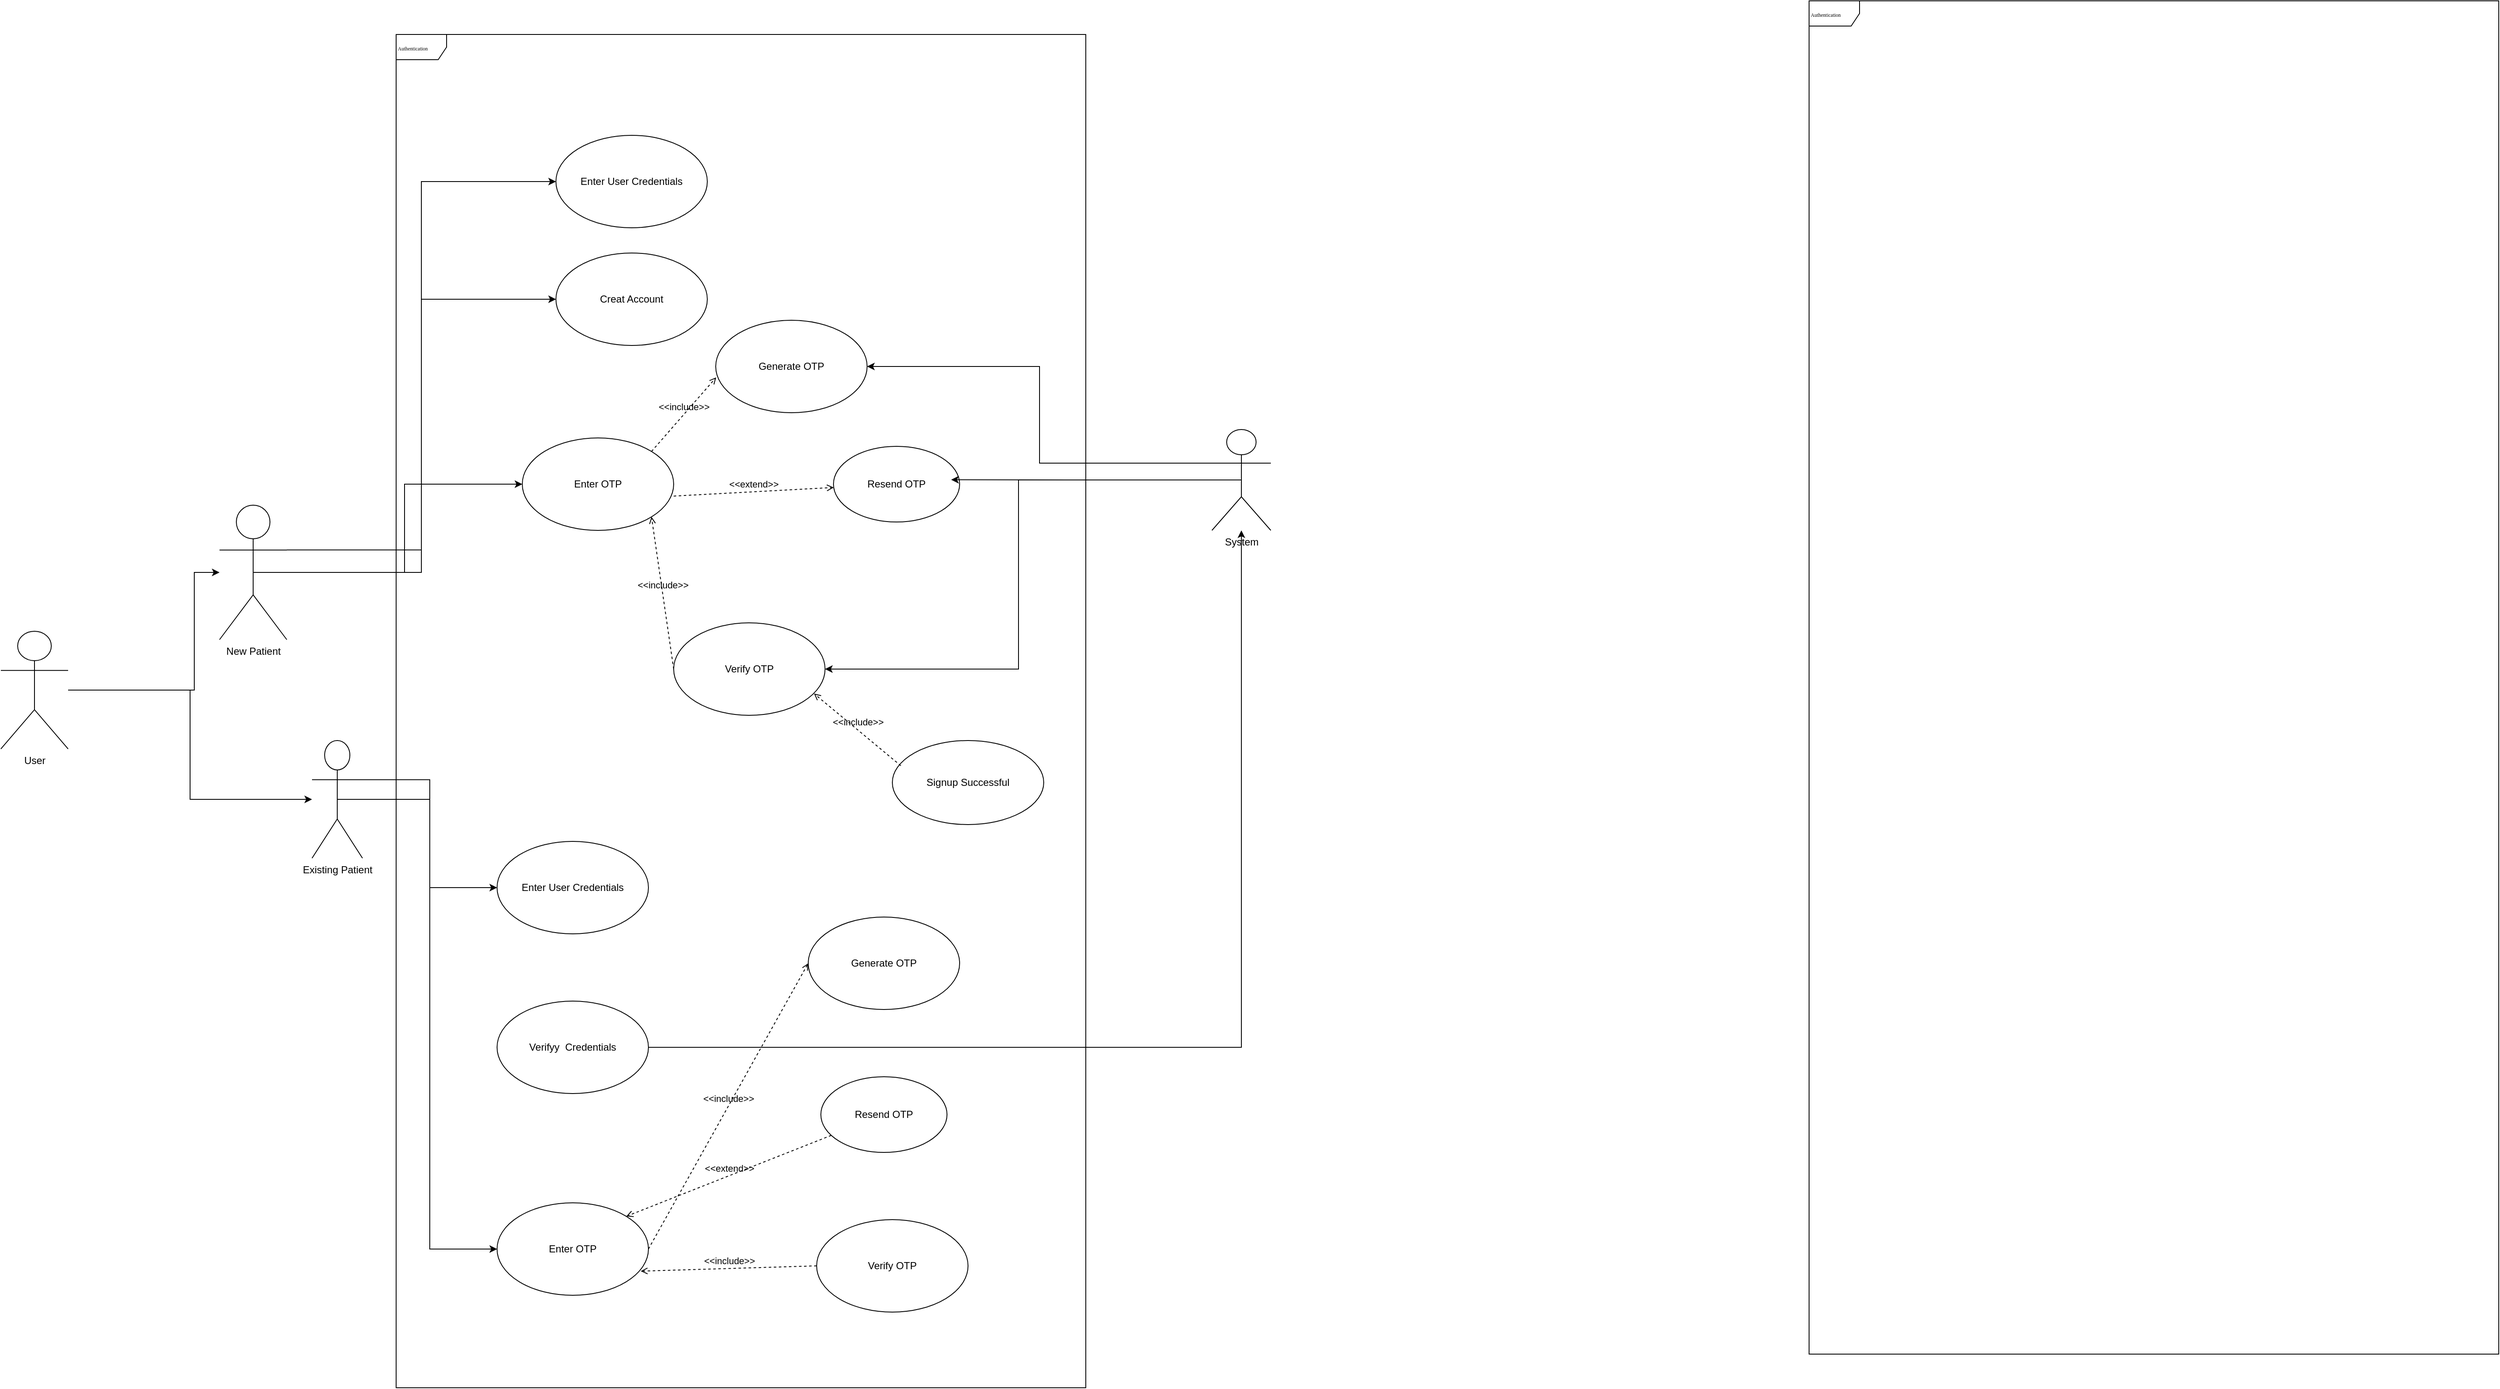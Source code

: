 <mxfile version="24.0.5" type="github">
  <diagram name="Page-1" id="c4acf3e9-155e-7222-9cf6-157b1a14988f">
    <mxGraphModel dx="1104" dy="1969" grid="1" gridSize="10" guides="1" tooltips="1" connect="1" arrows="1" fold="1" page="1" pageScale="1" pageWidth="850" pageHeight="1100" background="none" math="0" shadow="0">
      <root>
        <mxCell id="0" />
        <mxCell id="1" parent="0" />
        <mxCell id="17acba5748e5396b-1" value="&lt;font style=&quot;font-size: 6px;&quot;&gt;Authentication&lt;/font&gt;" style="shape=umlFrame;whiteSpace=wrap;html=1;rounded=0;shadow=0;comic=0;labelBackgroundColor=none;strokeWidth=1;fontFamily=Verdana;fontSize=10;align=left;" parent="1" vertex="1">
          <mxGeometry x="1320" y="150" width="820" height="1610" as="geometry" />
        </mxCell>
        <mxCell id="EnCKKxPeQJcOOB2GuZfE-8" value="" style="edgeStyle=orthogonalEdgeStyle;rounded=0;orthogonalLoop=1;jettySize=auto;html=1;" edge="1" parent="1" source="EnCKKxPeQJcOOB2GuZfE-1" target="EnCKKxPeQJcOOB2GuZfE-7">
          <mxGeometry relative="1" as="geometry">
            <Array as="points">
              <mxPoint x="1080" y="930" />
              <mxPoint x="1080" y="790" />
            </Array>
          </mxGeometry>
        </mxCell>
        <mxCell id="EnCKKxPeQJcOOB2GuZfE-11" value="" style="edgeStyle=orthogonalEdgeStyle;rounded=0;orthogonalLoop=1;jettySize=auto;html=1;" edge="1" parent="1" source="EnCKKxPeQJcOOB2GuZfE-1" target="EnCKKxPeQJcOOB2GuZfE-10">
          <mxGeometry relative="1" as="geometry" />
        </mxCell>
        <mxCell id="EnCKKxPeQJcOOB2GuZfE-1" value="User" style="shape=umlActor;verticalLabelPosition=bottom;verticalAlign=top;html=1;outlineConnect=0;" vertex="1" parent="1">
          <mxGeometry x="850" y="860" width="80" height="140" as="geometry" />
        </mxCell>
        <mxCell id="EnCKKxPeQJcOOB2GuZfE-32" style="edgeStyle=orthogonalEdgeStyle;rounded=0;orthogonalLoop=1;jettySize=auto;html=1;exitX=0;exitY=0.333;exitDx=0;exitDy=0;exitPerimeter=0;entryX=1;entryY=0.5;entryDx=0;entryDy=0;" edge="1" parent="1" source="EnCKKxPeQJcOOB2GuZfE-2" target="EnCKKxPeQJcOOB2GuZfE-20">
          <mxGeometry relative="1" as="geometry" />
        </mxCell>
        <mxCell id="EnCKKxPeQJcOOB2GuZfE-34" style="edgeStyle=orthogonalEdgeStyle;rounded=0;orthogonalLoop=1;jettySize=auto;html=1;entryX=1;entryY=0.5;entryDx=0;entryDy=0;" edge="1" parent="1" source="EnCKKxPeQJcOOB2GuZfE-2" target="EnCKKxPeQJcOOB2GuZfE-22">
          <mxGeometry relative="1" as="geometry" />
        </mxCell>
        <mxCell id="EnCKKxPeQJcOOB2GuZfE-2" value="System" style="shape=umlActor;verticalLabelPosition=bottom;verticalAlign=top;html=1;outlineConnect=0;" vertex="1" parent="1">
          <mxGeometry x="2290" y="620" width="70" height="120" as="geometry" />
        </mxCell>
        <mxCell id="EnCKKxPeQJcOOB2GuZfE-27" style="edgeStyle=orthogonalEdgeStyle;rounded=0;orthogonalLoop=1;jettySize=auto;html=1;exitX=1;exitY=0.333;exitDx=0;exitDy=0;exitPerimeter=0;entryX=0;entryY=0.5;entryDx=0;entryDy=0;" edge="1" parent="1" source="EnCKKxPeQJcOOB2GuZfE-7" target="EnCKKxPeQJcOOB2GuZfE-14">
          <mxGeometry relative="1" as="geometry" />
        </mxCell>
        <mxCell id="EnCKKxPeQJcOOB2GuZfE-28" style="edgeStyle=orthogonalEdgeStyle;rounded=0;orthogonalLoop=1;jettySize=auto;html=1;exitX=0.5;exitY=0.5;exitDx=0;exitDy=0;exitPerimeter=0;entryX=0;entryY=0.5;entryDx=0;entryDy=0;" edge="1" parent="1" source="EnCKKxPeQJcOOB2GuZfE-7" target="EnCKKxPeQJcOOB2GuZfE-19">
          <mxGeometry relative="1" as="geometry" />
        </mxCell>
        <mxCell id="EnCKKxPeQJcOOB2GuZfE-31" style="edgeStyle=orthogonalEdgeStyle;rounded=0;orthogonalLoop=1;jettySize=auto;html=1;exitX=0.5;exitY=0.5;exitDx=0;exitDy=0;exitPerimeter=0;" edge="1" parent="1" source="EnCKKxPeQJcOOB2GuZfE-7" target="EnCKKxPeQJcOOB2GuZfE-21">
          <mxGeometry relative="1" as="geometry" />
        </mxCell>
        <mxCell id="EnCKKxPeQJcOOB2GuZfE-7" value="New Patient" style="shape=umlActor;verticalLabelPosition=bottom;verticalAlign=top;html=1;outlineConnect=0;" vertex="1" parent="1">
          <mxGeometry x="1110" y="710" width="80" height="160" as="geometry" />
        </mxCell>
        <mxCell id="EnCKKxPeQJcOOB2GuZfE-50" style="edgeStyle=orthogonalEdgeStyle;rounded=0;orthogonalLoop=1;jettySize=auto;html=1;exitX=1;exitY=0.333;exitDx=0;exitDy=0;exitPerimeter=0;" edge="1" parent="1" source="EnCKKxPeQJcOOB2GuZfE-10" target="EnCKKxPeQJcOOB2GuZfE-41">
          <mxGeometry relative="1" as="geometry" />
        </mxCell>
        <mxCell id="EnCKKxPeQJcOOB2GuZfE-53" style="edgeStyle=orthogonalEdgeStyle;rounded=0;orthogonalLoop=1;jettySize=auto;html=1;exitX=0.5;exitY=0.5;exitDx=0;exitDy=0;exitPerimeter=0;entryX=0;entryY=0.5;entryDx=0;entryDy=0;" edge="1" parent="1" source="EnCKKxPeQJcOOB2GuZfE-10" target="EnCKKxPeQJcOOB2GuZfE-44">
          <mxGeometry relative="1" as="geometry" />
        </mxCell>
        <mxCell id="EnCKKxPeQJcOOB2GuZfE-10" value="Existing Patient" style="shape=umlActor;verticalLabelPosition=bottom;verticalAlign=top;html=1;outlineConnect=0;" vertex="1" parent="1">
          <mxGeometry x="1220" y="990" width="60" height="140" as="geometry" />
        </mxCell>
        <mxCell id="EnCKKxPeQJcOOB2GuZfE-14" value="Enter User Credentials" style="ellipse;whiteSpace=wrap;html=1;" vertex="1" parent="1">
          <mxGeometry x="1510" y="270" width="180" height="110" as="geometry" />
        </mxCell>
        <mxCell id="EnCKKxPeQJcOOB2GuZfE-19" value="Creat Account" style="ellipse;whiteSpace=wrap;html=1;" vertex="1" parent="1">
          <mxGeometry x="1510" y="410" width="180" height="110" as="geometry" />
        </mxCell>
        <mxCell id="EnCKKxPeQJcOOB2GuZfE-20" value="Generate OTP&lt;span style=&quot;color: rgba(0, 0, 0, 0); font-family: monospace; font-size: 0px; text-align: start; text-wrap: nowrap;&quot;&gt;%3CmxGraphModel%3E%3Croot%3E%3CmxCell%20id%3D%220%22%2F%3E%3CmxCell%20id%3D%221%22%20parent%3D%220%22%2F%3E%3CmxCell%20id%3D%222%22%20value%3D%22Confirm%20Your%20Credentials%22%20style%3D%22ellipse%3BwhiteSpace%3Dwrap%3Bhtml%3D1%3B%22%20vertex%3D%221%22%20parent%3D%221%22%3E%3CmxGeometry%20x%3D%221510%22%20y%3D%22410%22%20width%3D%22180%22%20height%3D%22110%22%20as%3D%22geometry%22%2F%3E%3C%2FmxCell%3E%3C%2Froot%3E%3C%2FmxGraphModel%3E&lt;/span&gt;" style="ellipse;whiteSpace=wrap;html=1;" vertex="1" parent="1">
          <mxGeometry x="1700" y="490" width="180" height="110" as="geometry" />
        </mxCell>
        <mxCell id="EnCKKxPeQJcOOB2GuZfE-21" value="Enter OTP" style="ellipse;whiteSpace=wrap;html=1;" vertex="1" parent="1">
          <mxGeometry x="1470" y="630" width="180" height="110" as="geometry" />
        </mxCell>
        <mxCell id="EnCKKxPeQJcOOB2GuZfE-22" value="Verify OTP" style="ellipse;whiteSpace=wrap;html=1;" vertex="1" parent="1">
          <mxGeometry x="1650" y="850" width="180" height="110" as="geometry" />
        </mxCell>
        <mxCell id="EnCKKxPeQJcOOB2GuZfE-23" value="Resend OTP" style="ellipse;whiteSpace=wrap;html=1;" vertex="1" parent="1">
          <mxGeometry x="1840" y="640" width="150" height="90" as="geometry" />
        </mxCell>
        <mxCell id="EnCKKxPeQJcOOB2GuZfE-24" value="&amp;lt;&amp;lt;include&amp;gt;&amp;gt;" style="html=1;verticalAlign=bottom;labelBackgroundColor=none;endArrow=open;endFill=0;dashed=1;rounded=0;exitX=1;exitY=0;exitDx=0;exitDy=0;entryX=0.003;entryY=0.618;entryDx=0;entryDy=0;entryPerimeter=0;" edge="1" parent="1" source="EnCKKxPeQJcOOB2GuZfE-21" target="EnCKKxPeQJcOOB2GuZfE-20">
          <mxGeometry width="160" relative="1" as="geometry">
            <mxPoint x="1520" y="840" as="sourcePoint" />
            <mxPoint x="1680" y="840" as="targetPoint" />
          </mxGeometry>
        </mxCell>
        <mxCell id="EnCKKxPeQJcOOB2GuZfE-25" value="&amp;lt;&amp;lt;include&amp;gt;&amp;gt;" style="html=1;verticalAlign=bottom;labelBackgroundColor=none;endArrow=open;endFill=0;dashed=1;rounded=0;exitX=0;exitY=0.5;exitDx=0;exitDy=0;entryX=1;entryY=1;entryDx=0;entryDy=0;" edge="1" parent="1" source="EnCKKxPeQJcOOB2GuZfE-22" target="EnCKKxPeQJcOOB2GuZfE-21">
          <mxGeometry width="160" relative="1" as="geometry">
            <mxPoint x="1520" y="840" as="sourcePoint" />
            <mxPoint x="1680" y="840" as="targetPoint" />
          </mxGeometry>
        </mxCell>
        <mxCell id="EnCKKxPeQJcOOB2GuZfE-26" value="&amp;lt;&amp;lt;extend&amp;gt;&amp;gt;" style="html=1;verticalAlign=bottom;labelBackgroundColor=none;endArrow=open;endFill=0;dashed=1;rounded=0;exitX=1;exitY=0.629;exitDx=0;exitDy=0;exitPerimeter=0;" edge="1" parent="1" source="EnCKKxPeQJcOOB2GuZfE-21" target="EnCKKxPeQJcOOB2GuZfE-23">
          <mxGeometry width="160" relative="1" as="geometry">
            <mxPoint x="1520" y="840" as="sourcePoint" />
            <mxPoint x="1680" y="840" as="targetPoint" />
          </mxGeometry>
        </mxCell>
        <mxCell id="EnCKKxPeQJcOOB2GuZfE-33" style="edgeStyle=orthogonalEdgeStyle;rounded=0;orthogonalLoop=1;jettySize=auto;html=1;exitX=0.5;exitY=0.5;exitDx=0;exitDy=0;exitPerimeter=0;entryX=0.933;entryY=0.441;entryDx=0;entryDy=0;entryPerimeter=0;" edge="1" parent="1" source="EnCKKxPeQJcOOB2GuZfE-2" target="EnCKKxPeQJcOOB2GuZfE-23">
          <mxGeometry relative="1" as="geometry" />
        </mxCell>
        <mxCell id="EnCKKxPeQJcOOB2GuZfE-41" value="Enter User Credentials" style="ellipse;whiteSpace=wrap;html=1;" vertex="1" parent="1">
          <mxGeometry x="1440" y="1110" width="180" height="110" as="geometry" />
        </mxCell>
        <mxCell id="EnCKKxPeQJcOOB2GuZfE-49" style="edgeStyle=orthogonalEdgeStyle;rounded=0;orthogonalLoop=1;jettySize=auto;html=1;exitX=1;exitY=0.5;exitDx=0;exitDy=0;" edge="1" parent="1" source="EnCKKxPeQJcOOB2GuZfE-42" target="EnCKKxPeQJcOOB2GuZfE-2">
          <mxGeometry relative="1" as="geometry" />
        </mxCell>
        <mxCell id="EnCKKxPeQJcOOB2GuZfE-42" value="Verifyy&amp;nbsp; Credentials" style="ellipse;whiteSpace=wrap;html=1;" vertex="1" parent="1">
          <mxGeometry x="1440" y="1300" width="180" height="110" as="geometry" />
        </mxCell>
        <mxCell id="EnCKKxPeQJcOOB2GuZfE-43" value="Generate OTP&lt;span style=&quot;color: rgba(0, 0, 0, 0); font-family: monospace; font-size: 0px; text-align: start; text-wrap: nowrap;&quot;&gt;%3CmxGraphModel%3E%3Croot%3E%3CmxCell%20id%3D%220%22%2F%3E%3CmxCell%20id%3D%221%22%20parent%3D%220%22%2F%3E%3CmxCell%20id%3D%222%22%20value%3D%22Confirm%20Your%20Credentials%22%20style%3D%22ellipse%3BwhiteSpace%3Dwrap%3Bhtml%3D1%3B%22%20vertex%3D%221%22%20parent%3D%221%22%3E%3CmxGeometry%20x%3D%221510%22%20y%3D%22410%22%20width%3D%22180%22%20height%3D%22110%22%20as%3D%22geometry%22%2F%3E%3C%2FmxCell%3E%3C%2Froot%3E%3C%2FmxGraphModel%3E&lt;/span&gt;" style="ellipse;whiteSpace=wrap;html=1;" vertex="1" parent="1">
          <mxGeometry x="1810" y="1200" width="180" height="110" as="geometry" />
        </mxCell>
        <mxCell id="EnCKKxPeQJcOOB2GuZfE-44" value="Enter OTP" style="ellipse;whiteSpace=wrap;html=1;" vertex="1" parent="1">
          <mxGeometry x="1440" y="1540" width="180" height="110" as="geometry" />
        </mxCell>
        <mxCell id="EnCKKxPeQJcOOB2GuZfE-45" value="Verify OTP" style="ellipse;whiteSpace=wrap;html=1;" vertex="1" parent="1">
          <mxGeometry x="1820" y="1560" width="180" height="110" as="geometry" />
        </mxCell>
        <mxCell id="EnCKKxPeQJcOOB2GuZfE-46" value="Resend OTP" style="ellipse;whiteSpace=wrap;html=1;" vertex="1" parent="1">
          <mxGeometry x="1825" y="1390" width="150" height="90" as="geometry" />
        </mxCell>
        <mxCell id="EnCKKxPeQJcOOB2GuZfE-47" value="Signup Successful" style="ellipse;whiteSpace=wrap;html=1;" vertex="1" parent="1">
          <mxGeometry x="1910" y="990" width="180" height="100" as="geometry" />
        </mxCell>
        <mxCell id="EnCKKxPeQJcOOB2GuZfE-52" value="&amp;lt;&amp;lt;include&amp;gt;&amp;gt;" style="html=1;verticalAlign=bottom;labelBackgroundColor=none;endArrow=open;endFill=0;dashed=1;rounded=0;exitX=1;exitY=0.5;exitDx=0;exitDy=0;entryX=0;entryY=0.5;entryDx=0;entryDy=0;" edge="1" parent="1" source="EnCKKxPeQJcOOB2GuZfE-44" target="EnCKKxPeQJcOOB2GuZfE-43">
          <mxGeometry width="160" relative="1" as="geometry">
            <mxPoint x="1270" y="800" as="sourcePoint" />
            <mxPoint x="1430" y="800" as="targetPoint" />
          </mxGeometry>
        </mxCell>
        <mxCell id="EnCKKxPeQJcOOB2GuZfE-54" value="&amp;lt;&amp;lt;include&amp;gt;&amp;gt;" style="html=1;verticalAlign=bottom;labelBackgroundColor=none;endArrow=open;endFill=0;dashed=1;rounded=0;exitX=0;exitY=0.5;exitDx=0;exitDy=0;entryX=0.949;entryY=0.739;entryDx=0;entryDy=0;entryPerimeter=0;" edge="1" parent="1" source="EnCKKxPeQJcOOB2GuZfE-45" target="EnCKKxPeQJcOOB2GuZfE-44">
          <mxGeometry width="160" relative="1" as="geometry">
            <mxPoint x="1270" y="1370" as="sourcePoint" />
            <mxPoint x="1430" y="1370" as="targetPoint" />
          </mxGeometry>
        </mxCell>
        <mxCell id="EnCKKxPeQJcOOB2GuZfE-55" value="&amp;lt;&amp;lt;extend&amp;gt;&amp;gt;" style="html=1;verticalAlign=bottom;labelBackgroundColor=none;endArrow=open;endFill=0;dashed=1;rounded=0;entryX=1;entryY=0;entryDx=0;entryDy=0;" edge="1" parent="1" source="EnCKKxPeQJcOOB2GuZfE-46" target="EnCKKxPeQJcOOB2GuZfE-44">
          <mxGeometry width="160" relative="1" as="geometry">
            <mxPoint x="1270" y="1260" as="sourcePoint" />
            <mxPoint x="1430" y="1260" as="targetPoint" />
          </mxGeometry>
        </mxCell>
        <mxCell id="EnCKKxPeQJcOOB2GuZfE-56" value="&amp;lt;&amp;lt;include&amp;gt;&amp;gt;" style="html=1;verticalAlign=bottom;labelBackgroundColor=none;endArrow=open;endFill=0;dashed=1;rounded=0;entryX=0.927;entryY=0.765;entryDx=0;entryDy=0;entryPerimeter=0;exitX=0.056;exitY=0.3;exitDx=0;exitDy=0;exitPerimeter=0;" edge="1" parent="1" source="EnCKKxPeQJcOOB2GuZfE-47" target="EnCKKxPeQJcOOB2GuZfE-22">
          <mxGeometry width="160" relative="1" as="geometry">
            <mxPoint x="1690" y="1010" as="sourcePoint" />
            <mxPoint x="1850" y="1010" as="targetPoint" />
          </mxGeometry>
        </mxCell>
        <mxCell id="EnCKKxPeQJcOOB2GuZfE-57" value="&lt;font style=&quot;font-size: 6px;&quot;&gt;Authentication&lt;/font&gt;" style="shape=umlFrame;whiteSpace=wrap;html=1;rounded=0;shadow=0;comic=0;labelBackgroundColor=none;strokeWidth=1;fontFamily=Verdana;fontSize=10;align=left;" vertex="1" parent="1">
          <mxGeometry x="3000" y="110" width="820" height="1610" as="geometry" />
        </mxCell>
      </root>
    </mxGraphModel>
  </diagram>
</mxfile>
